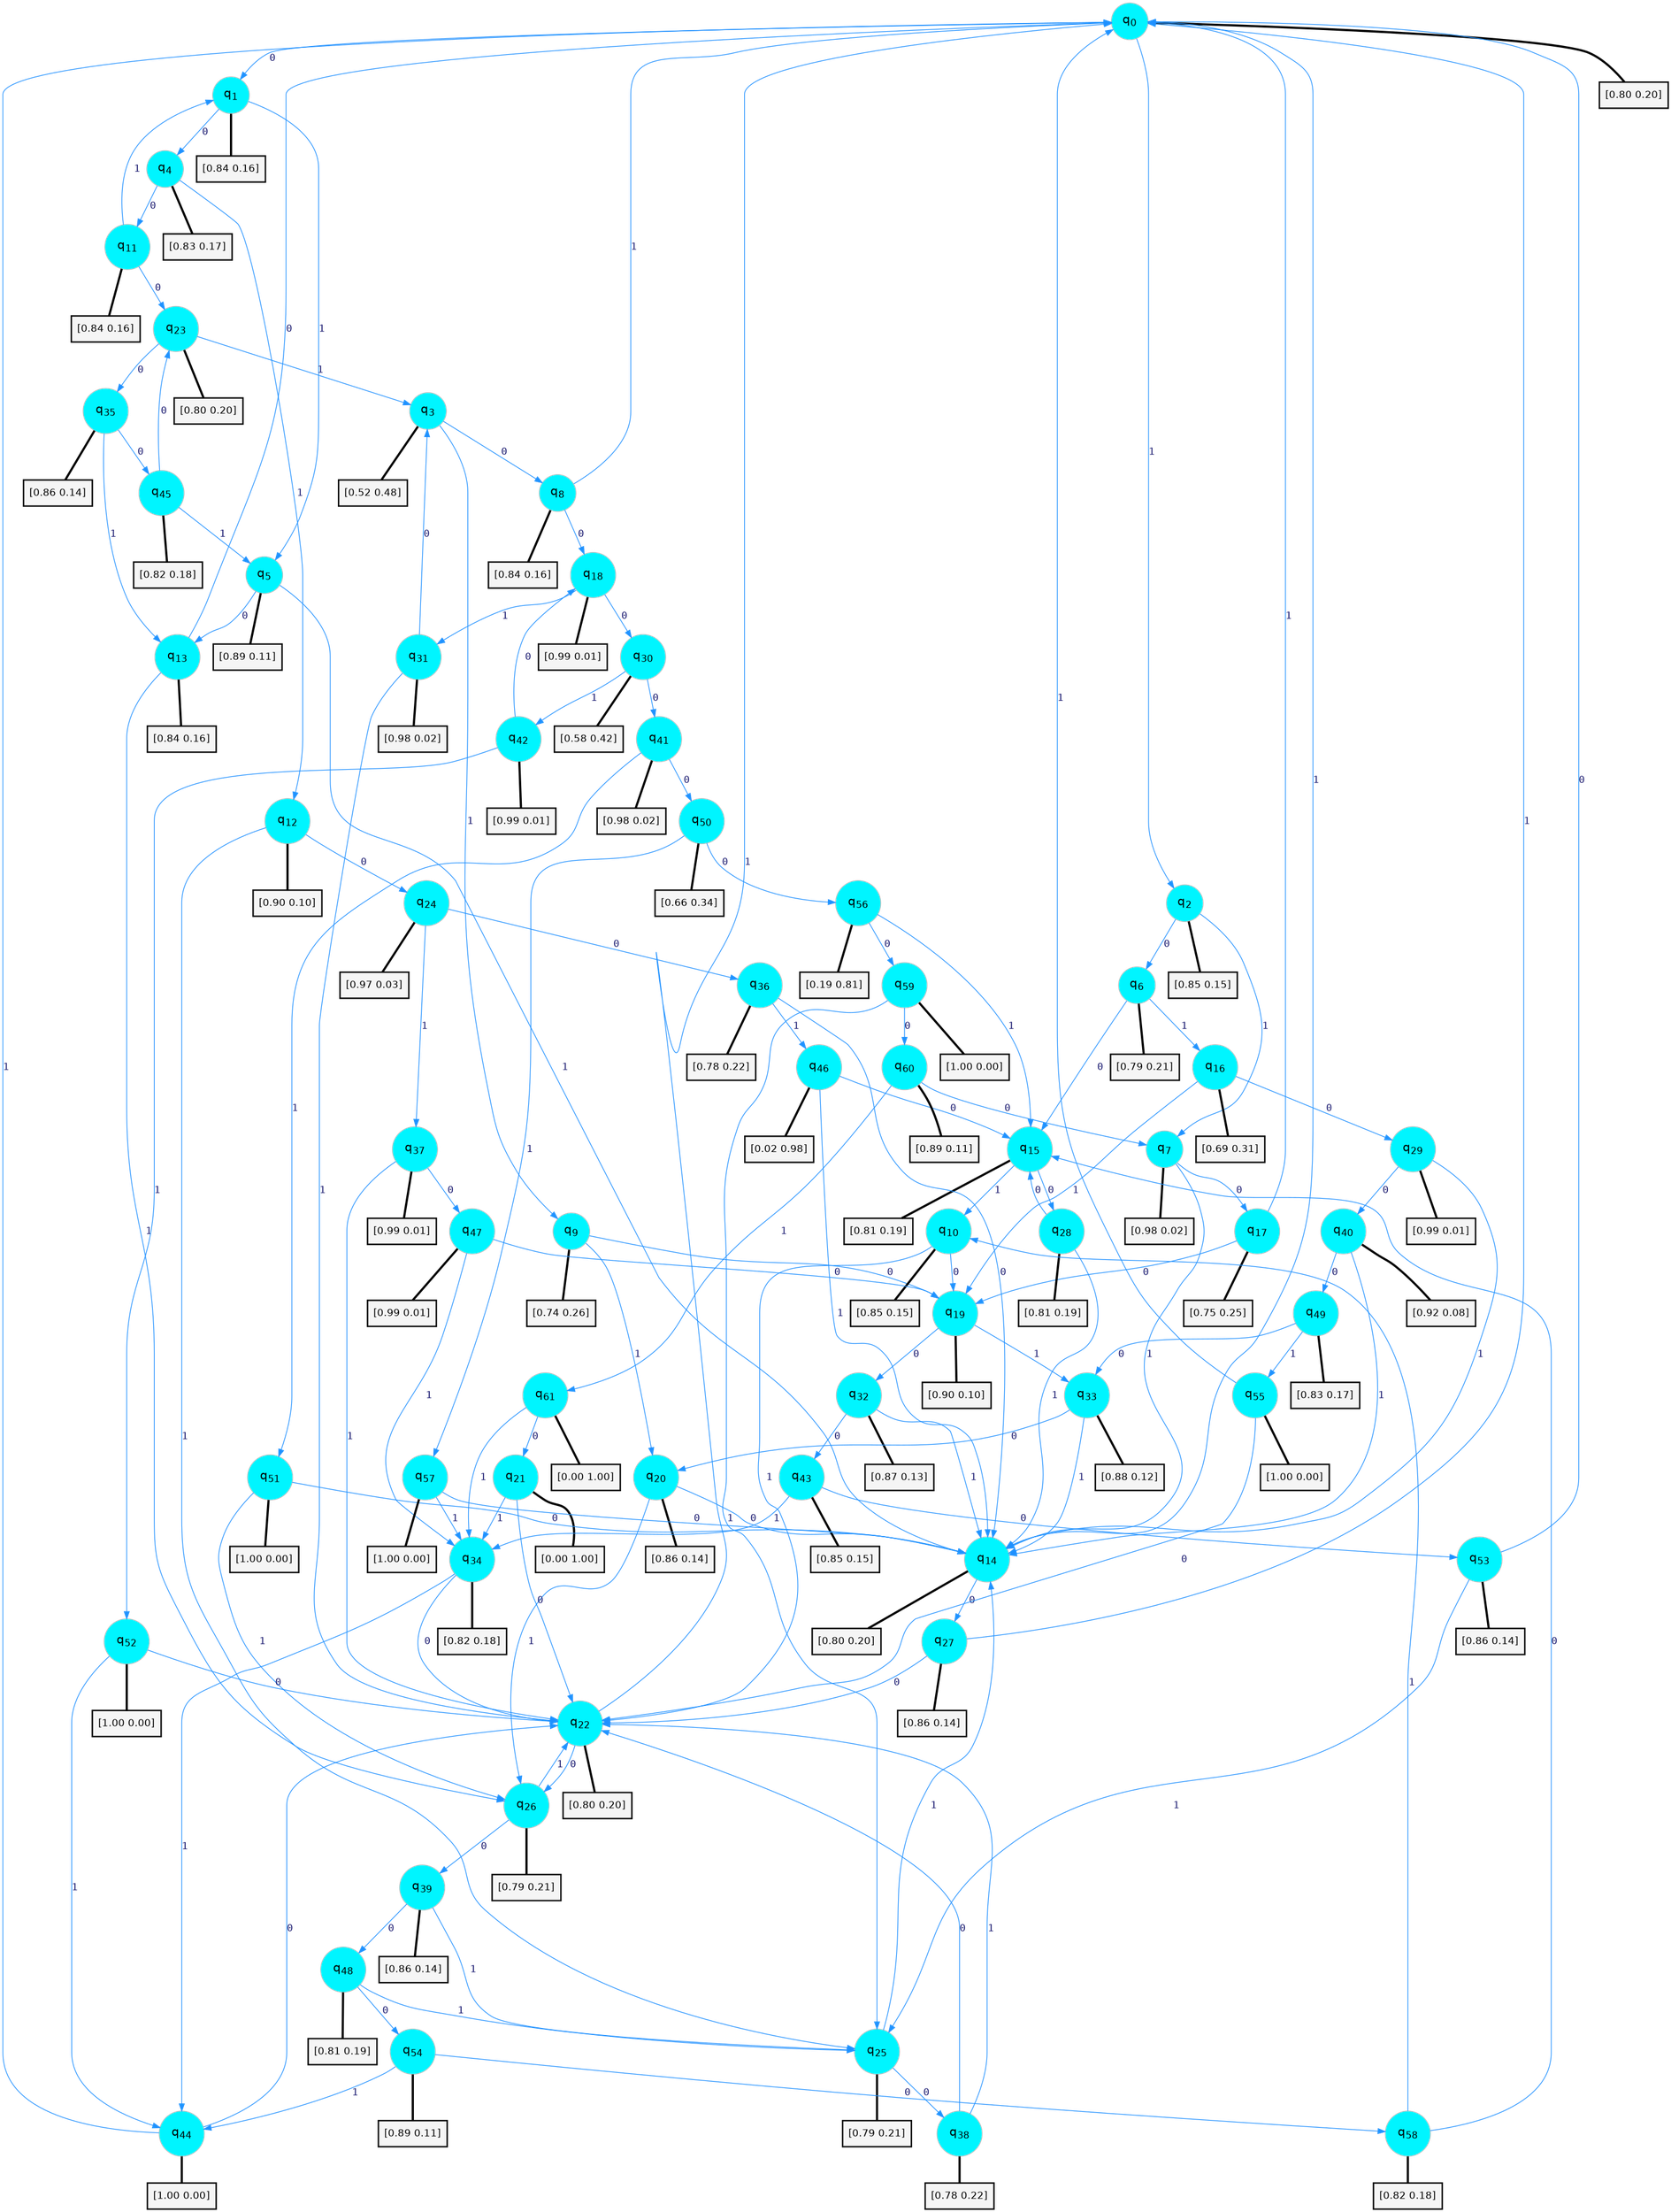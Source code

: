 digraph G {
graph [
bgcolor=transparent, dpi=300, rankdir=TD, size="40,25"];
node [
color=gray, fillcolor=turquoise1, fontcolor=black, fontname=Helvetica, fontsize=16, fontweight=bold, shape=circle, style=filled];
edge [
arrowsize=1, color=dodgerblue1, fontcolor=midnightblue, fontname=courier, fontweight=bold, penwidth=1, style=solid, weight=20];
0[label=<q<SUB>0</SUB>>];
1[label=<q<SUB>1</SUB>>];
2[label=<q<SUB>2</SUB>>];
3[label=<q<SUB>3</SUB>>];
4[label=<q<SUB>4</SUB>>];
5[label=<q<SUB>5</SUB>>];
6[label=<q<SUB>6</SUB>>];
7[label=<q<SUB>7</SUB>>];
8[label=<q<SUB>8</SUB>>];
9[label=<q<SUB>9</SUB>>];
10[label=<q<SUB>10</SUB>>];
11[label=<q<SUB>11</SUB>>];
12[label=<q<SUB>12</SUB>>];
13[label=<q<SUB>13</SUB>>];
14[label=<q<SUB>14</SUB>>];
15[label=<q<SUB>15</SUB>>];
16[label=<q<SUB>16</SUB>>];
17[label=<q<SUB>17</SUB>>];
18[label=<q<SUB>18</SUB>>];
19[label=<q<SUB>19</SUB>>];
20[label=<q<SUB>20</SUB>>];
21[label=<q<SUB>21</SUB>>];
22[label=<q<SUB>22</SUB>>];
23[label=<q<SUB>23</SUB>>];
24[label=<q<SUB>24</SUB>>];
25[label=<q<SUB>25</SUB>>];
26[label=<q<SUB>26</SUB>>];
27[label=<q<SUB>27</SUB>>];
28[label=<q<SUB>28</SUB>>];
29[label=<q<SUB>29</SUB>>];
30[label=<q<SUB>30</SUB>>];
31[label=<q<SUB>31</SUB>>];
32[label=<q<SUB>32</SUB>>];
33[label=<q<SUB>33</SUB>>];
34[label=<q<SUB>34</SUB>>];
35[label=<q<SUB>35</SUB>>];
36[label=<q<SUB>36</SUB>>];
37[label=<q<SUB>37</SUB>>];
38[label=<q<SUB>38</SUB>>];
39[label=<q<SUB>39</SUB>>];
40[label=<q<SUB>40</SUB>>];
41[label=<q<SUB>41</SUB>>];
42[label=<q<SUB>42</SUB>>];
43[label=<q<SUB>43</SUB>>];
44[label=<q<SUB>44</SUB>>];
45[label=<q<SUB>45</SUB>>];
46[label=<q<SUB>46</SUB>>];
47[label=<q<SUB>47</SUB>>];
48[label=<q<SUB>48</SUB>>];
49[label=<q<SUB>49</SUB>>];
50[label=<q<SUB>50</SUB>>];
51[label=<q<SUB>51</SUB>>];
52[label=<q<SUB>52</SUB>>];
53[label=<q<SUB>53</SUB>>];
54[label=<q<SUB>54</SUB>>];
55[label=<q<SUB>55</SUB>>];
56[label=<q<SUB>56</SUB>>];
57[label=<q<SUB>57</SUB>>];
58[label=<q<SUB>58</SUB>>];
59[label=<q<SUB>59</SUB>>];
60[label=<q<SUB>60</SUB>>];
61[label=<q<SUB>61</SUB>>];
62[label="[0.80 0.20]", shape=box,fontcolor=black, fontname=Helvetica, fontsize=14, penwidth=2, fillcolor=whitesmoke,color=black];
63[label="[0.84 0.16]", shape=box,fontcolor=black, fontname=Helvetica, fontsize=14, penwidth=2, fillcolor=whitesmoke,color=black];
64[label="[0.85 0.15]", shape=box,fontcolor=black, fontname=Helvetica, fontsize=14, penwidth=2, fillcolor=whitesmoke,color=black];
65[label="[0.52 0.48]", shape=box,fontcolor=black, fontname=Helvetica, fontsize=14, penwidth=2, fillcolor=whitesmoke,color=black];
66[label="[0.83 0.17]", shape=box,fontcolor=black, fontname=Helvetica, fontsize=14, penwidth=2, fillcolor=whitesmoke,color=black];
67[label="[0.89 0.11]", shape=box,fontcolor=black, fontname=Helvetica, fontsize=14, penwidth=2, fillcolor=whitesmoke,color=black];
68[label="[0.79 0.21]", shape=box,fontcolor=black, fontname=Helvetica, fontsize=14, penwidth=2, fillcolor=whitesmoke,color=black];
69[label="[0.98 0.02]", shape=box,fontcolor=black, fontname=Helvetica, fontsize=14, penwidth=2, fillcolor=whitesmoke,color=black];
70[label="[0.84 0.16]", shape=box,fontcolor=black, fontname=Helvetica, fontsize=14, penwidth=2, fillcolor=whitesmoke,color=black];
71[label="[0.74 0.26]", shape=box,fontcolor=black, fontname=Helvetica, fontsize=14, penwidth=2, fillcolor=whitesmoke,color=black];
72[label="[0.85 0.15]", shape=box,fontcolor=black, fontname=Helvetica, fontsize=14, penwidth=2, fillcolor=whitesmoke,color=black];
73[label="[0.84 0.16]", shape=box,fontcolor=black, fontname=Helvetica, fontsize=14, penwidth=2, fillcolor=whitesmoke,color=black];
74[label="[0.90 0.10]", shape=box,fontcolor=black, fontname=Helvetica, fontsize=14, penwidth=2, fillcolor=whitesmoke,color=black];
75[label="[0.84 0.16]", shape=box,fontcolor=black, fontname=Helvetica, fontsize=14, penwidth=2, fillcolor=whitesmoke,color=black];
76[label="[0.80 0.20]", shape=box,fontcolor=black, fontname=Helvetica, fontsize=14, penwidth=2, fillcolor=whitesmoke,color=black];
77[label="[0.81 0.19]", shape=box,fontcolor=black, fontname=Helvetica, fontsize=14, penwidth=2, fillcolor=whitesmoke,color=black];
78[label="[0.69 0.31]", shape=box,fontcolor=black, fontname=Helvetica, fontsize=14, penwidth=2, fillcolor=whitesmoke,color=black];
79[label="[0.75 0.25]", shape=box,fontcolor=black, fontname=Helvetica, fontsize=14, penwidth=2, fillcolor=whitesmoke,color=black];
80[label="[0.99 0.01]", shape=box,fontcolor=black, fontname=Helvetica, fontsize=14, penwidth=2, fillcolor=whitesmoke,color=black];
81[label="[0.90 0.10]", shape=box,fontcolor=black, fontname=Helvetica, fontsize=14, penwidth=2, fillcolor=whitesmoke,color=black];
82[label="[0.86 0.14]", shape=box,fontcolor=black, fontname=Helvetica, fontsize=14, penwidth=2, fillcolor=whitesmoke,color=black];
83[label="[0.00 1.00]", shape=box,fontcolor=black, fontname=Helvetica, fontsize=14, penwidth=2, fillcolor=whitesmoke,color=black];
84[label="[0.80 0.20]", shape=box,fontcolor=black, fontname=Helvetica, fontsize=14, penwidth=2, fillcolor=whitesmoke,color=black];
85[label="[0.80 0.20]", shape=box,fontcolor=black, fontname=Helvetica, fontsize=14, penwidth=2, fillcolor=whitesmoke,color=black];
86[label="[0.97 0.03]", shape=box,fontcolor=black, fontname=Helvetica, fontsize=14, penwidth=2, fillcolor=whitesmoke,color=black];
87[label="[0.79 0.21]", shape=box,fontcolor=black, fontname=Helvetica, fontsize=14, penwidth=2, fillcolor=whitesmoke,color=black];
88[label="[0.79 0.21]", shape=box,fontcolor=black, fontname=Helvetica, fontsize=14, penwidth=2, fillcolor=whitesmoke,color=black];
89[label="[0.86 0.14]", shape=box,fontcolor=black, fontname=Helvetica, fontsize=14, penwidth=2, fillcolor=whitesmoke,color=black];
90[label="[0.81 0.19]", shape=box,fontcolor=black, fontname=Helvetica, fontsize=14, penwidth=2, fillcolor=whitesmoke,color=black];
91[label="[0.99 0.01]", shape=box,fontcolor=black, fontname=Helvetica, fontsize=14, penwidth=2, fillcolor=whitesmoke,color=black];
92[label="[0.58 0.42]", shape=box,fontcolor=black, fontname=Helvetica, fontsize=14, penwidth=2, fillcolor=whitesmoke,color=black];
93[label="[0.98 0.02]", shape=box,fontcolor=black, fontname=Helvetica, fontsize=14, penwidth=2, fillcolor=whitesmoke,color=black];
94[label="[0.87 0.13]", shape=box,fontcolor=black, fontname=Helvetica, fontsize=14, penwidth=2, fillcolor=whitesmoke,color=black];
95[label="[0.88 0.12]", shape=box,fontcolor=black, fontname=Helvetica, fontsize=14, penwidth=2, fillcolor=whitesmoke,color=black];
96[label="[0.82 0.18]", shape=box,fontcolor=black, fontname=Helvetica, fontsize=14, penwidth=2, fillcolor=whitesmoke,color=black];
97[label="[0.86 0.14]", shape=box,fontcolor=black, fontname=Helvetica, fontsize=14, penwidth=2, fillcolor=whitesmoke,color=black];
98[label="[0.78 0.22]", shape=box,fontcolor=black, fontname=Helvetica, fontsize=14, penwidth=2, fillcolor=whitesmoke,color=black];
99[label="[0.99 0.01]", shape=box,fontcolor=black, fontname=Helvetica, fontsize=14, penwidth=2, fillcolor=whitesmoke,color=black];
100[label="[0.78 0.22]", shape=box,fontcolor=black, fontname=Helvetica, fontsize=14, penwidth=2, fillcolor=whitesmoke,color=black];
101[label="[0.86 0.14]", shape=box,fontcolor=black, fontname=Helvetica, fontsize=14, penwidth=2, fillcolor=whitesmoke,color=black];
102[label="[0.92 0.08]", shape=box,fontcolor=black, fontname=Helvetica, fontsize=14, penwidth=2, fillcolor=whitesmoke,color=black];
103[label="[0.98 0.02]", shape=box,fontcolor=black, fontname=Helvetica, fontsize=14, penwidth=2, fillcolor=whitesmoke,color=black];
104[label="[0.99 0.01]", shape=box,fontcolor=black, fontname=Helvetica, fontsize=14, penwidth=2, fillcolor=whitesmoke,color=black];
105[label="[0.85 0.15]", shape=box,fontcolor=black, fontname=Helvetica, fontsize=14, penwidth=2, fillcolor=whitesmoke,color=black];
106[label="[1.00 0.00]", shape=box,fontcolor=black, fontname=Helvetica, fontsize=14, penwidth=2, fillcolor=whitesmoke,color=black];
107[label="[0.82 0.18]", shape=box,fontcolor=black, fontname=Helvetica, fontsize=14, penwidth=2, fillcolor=whitesmoke,color=black];
108[label="[0.02 0.98]", shape=box,fontcolor=black, fontname=Helvetica, fontsize=14, penwidth=2, fillcolor=whitesmoke,color=black];
109[label="[0.99 0.01]", shape=box,fontcolor=black, fontname=Helvetica, fontsize=14, penwidth=2, fillcolor=whitesmoke,color=black];
110[label="[0.81 0.19]", shape=box,fontcolor=black, fontname=Helvetica, fontsize=14, penwidth=2, fillcolor=whitesmoke,color=black];
111[label="[0.83 0.17]", shape=box,fontcolor=black, fontname=Helvetica, fontsize=14, penwidth=2, fillcolor=whitesmoke,color=black];
112[label="[0.66 0.34]", shape=box,fontcolor=black, fontname=Helvetica, fontsize=14, penwidth=2, fillcolor=whitesmoke,color=black];
113[label="[1.00 0.00]", shape=box,fontcolor=black, fontname=Helvetica, fontsize=14, penwidth=2, fillcolor=whitesmoke,color=black];
114[label="[1.00 0.00]", shape=box,fontcolor=black, fontname=Helvetica, fontsize=14, penwidth=2, fillcolor=whitesmoke,color=black];
115[label="[0.86 0.14]", shape=box,fontcolor=black, fontname=Helvetica, fontsize=14, penwidth=2, fillcolor=whitesmoke,color=black];
116[label="[0.89 0.11]", shape=box,fontcolor=black, fontname=Helvetica, fontsize=14, penwidth=2, fillcolor=whitesmoke,color=black];
117[label="[1.00 0.00]", shape=box,fontcolor=black, fontname=Helvetica, fontsize=14, penwidth=2, fillcolor=whitesmoke,color=black];
118[label="[0.19 0.81]", shape=box,fontcolor=black, fontname=Helvetica, fontsize=14, penwidth=2, fillcolor=whitesmoke,color=black];
119[label="[1.00 0.00]", shape=box,fontcolor=black, fontname=Helvetica, fontsize=14, penwidth=2, fillcolor=whitesmoke,color=black];
120[label="[0.82 0.18]", shape=box,fontcolor=black, fontname=Helvetica, fontsize=14, penwidth=2, fillcolor=whitesmoke,color=black];
121[label="[1.00 0.00]", shape=box,fontcolor=black, fontname=Helvetica, fontsize=14, penwidth=2, fillcolor=whitesmoke,color=black];
122[label="[0.89 0.11]", shape=box,fontcolor=black, fontname=Helvetica, fontsize=14, penwidth=2, fillcolor=whitesmoke,color=black];
123[label="[0.00 1.00]", shape=box,fontcolor=black, fontname=Helvetica, fontsize=14, penwidth=2, fillcolor=whitesmoke,color=black];
0->1 [label=0];
0->2 [label=1];
0->62 [arrowhead=none, penwidth=3,color=black];
1->4 [label=0];
1->5 [label=1];
1->63 [arrowhead=none, penwidth=3,color=black];
2->6 [label=0];
2->7 [label=1];
2->64 [arrowhead=none, penwidth=3,color=black];
3->8 [label=0];
3->9 [label=1];
3->65 [arrowhead=none, penwidth=3,color=black];
4->11 [label=0];
4->12 [label=1];
4->66 [arrowhead=none, penwidth=3,color=black];
5->13 [label=0];
5->14 [label=1];
5->67 [arrowhead=none, penwidth=3,color=black];
6->15 [label=0];
6->16 [label=1];
6->68 [arrowhead=none, penwidth=3,color=black];
7->17 [label=0];
7->14 [label=1];
7->69 [arrowhead=none, penwidth=3,color=black];
8->18 [label=0];
8->0 [label=1];
8->70 [arrowhead=none, penwidth=3,color=black];
9->19 [label=0];
9->20 [label=1];
9->71 [arrowhead=none, penwidth=3,color=black];
10->19 [label=0];
10->22 [label=1];
10->72 [arrowhead=none, penwidth=3,color=black];
11->23 [label=0];
11->1 [label=1];
11->73 [arrowhead=none, penwidth=3,color=black];
12->24 [label=0];
12->25 [label=1];
12->74 [arrowhead=none, penwidth=3,color=black];
13->0 [label=0];
13->26 [label=1];
13->75 [arrowhead=none, penwidth=3,color=black];
14->27 [label=0];
14->0 [label=1];
14->76 [arrowhead=none, penwidth=3,color=black];
15->28 [label=0];
15->10 [label=1];
15->77 [arrowhead=none, penwidth=3,color=black];
16->29 [label=0];
16->19 [label=1];
16->78 [arrowhead=none, penwidth=3,color=black];
17->19 [label=0];
17->0 [label=1];
17->79 [arrowhead=none, penwidth=3,color=black];
18->30 [label=0];
18->31 [label=1];
18->80 [arrowhead=none, penwidth=3,color=black];
19->32 [label=0];
19->33 [label=1];
19->81 [arrowhead=none, penwidth=3,color=black];
20->14 [label=0];
20->26 [label=1];
20->82 [arrowhead=none, penwidth=3,color=black];
21->22 [label=0];
21->34 [label=1];
21->83 [arrowhead=none, penwidth=3,color=black];
22->26 [label=0];
22->0 [label=1];
22->84 [arrowhead=none, penwidth=3,color=black];
23->35 [label=0];
23->3 [label=1];
23->85 [arrowhead=none, penwidth=3,color=black];
24->36 [label=0];
24->37 [label=1];
24->86 [arrowhead=none, penwidth=3,color=black];
25->38 [label=0];
25->14 [label=1];
25->87 [arrowhead=none, penwidth=3,color=black];
26->39 [label=0];
26->22 [label=1];
26->88 [arrowhead=none, penwidth=3,color=black];
27->22 [label=0];
27->0 [label=1];
27->89 [arrowhead=none, penwidth=3,color=black];
28->15 [label=0];
28->14 [label=1];
28->90 [arrowhead=none, penwidth=3,color=black];
29->40 [label=0];
29->14 [label=1];
29->91 [arrowhead=none, penwidth=3,color=black];
30->41 [label=0];
30->42 [label=1];
30->92 [arrowhead=none, penwidth=3,color=black];
31->3 [label=0];
31->22 [label=1];
31->93 [arrowhead=none, penwidth=3,color=black];
32->43 [label=0];
32->14 [label=1];
32->94 [arrowhead=none, penwidth=3,color=black];
33->20 [label=0];
33->14 [label=1];
33->95 [arrowhead=none, penwidth=3,color=black];
34->22 [label=0];
34->44 [label=1];
34->96 [arrowhead=none, penwidth=3,color=black];
35->45 [label=0];
35->13 [label=1];
35->97 [arrowhead=none, penwidth=3,color=black];
36->14 [label=0];
36->46 [label=1];
36->98 [arrowhead=none, penwidth=3,color=black];
37->47 [label=0];
37->22 [label=1];
37->99 [arrowhead=none, penwidth=3,color=black];
38->22 [label=0];
38->22 [label=1];
38->100 [arrowhead=none, penwidth=3,color=black];
39->48 [label=0];
39->25 [label=1];
39->101 [arrowhead=none, penwidth=3,color=black];
40->49 [label=0];
40->14 [label=1];
40->102 [arrowhead=none, penwidth=3,color=black];
41->50 [label=0];
41->51 [label=1];
41->103 [arrowhead=none, penwidth=3,color=black];
42->18 [label=0];
42->52 [label=1];
42->104 [arrowhead=none, penwidth=3,color=black];
43->53 [label=0];
43->34 [label=1];
43->105 [arrowhead=none, penwidth=3,color=black];
44->22 [label=0];
44->0 [label=1];
44->106 [arrowhead=none, penwidth=3,color=black];
45->23 [label=0];
45->5 [label=1];
45->107 [arrowhead=none, penwidth=3,color=black];
46->15 [label=0];
46->14 [label=1];
46->108 [arrowhead=none, penwidth=3,color=black];
47->19 [label=0];
47->34 [label=1];
47->109 [arrowhead=none, penwidth=3,color=black];
48->54 [label=0];
48->25 [label=1];
48->110 [arrowhead=none, penwidth=3,color=black];
49->33 [label=0];
49->55 [label=1];
49->111 [arrowhead=none, penwidth=3,color=black];
50->56 [label=0];
50->57 [label=1];
50->112 [arrowhead=none, penwidth=3,color=black];
51->14 [label=0];
51->26 [label=1];
51->113 [arrowhead=none, penwidth=3,color=black];
52->22 [label=0];
52->44 [label=1];
52->114 [arrowhead=none, penwidth=3,color=black];
53->0 [label=0];
53->25 [label=1];
53->115 [arrowhead=none, penwidth=3,color=black];
54->58 [label=0];
54->44 [label=1];
54->116 [arrowhead=none, penwidth=3,color=black];
55->22 [label=0];
55->0 [label=1];
55->117 [arrowhead=none, penwidth=3,color=black];
56->59 [label=0];
56->15 [label=1];
56->118 [arrowhead=none, penwidth=3,color=black];
57->14 [label=0];
57->34 [label=1];
57->119 [arrowhead=none, penwidth=3,color=black];
58->15 [label=0];
58->10 [label=1];
58->120 [arrowhead=none, penwidth=3,color=black];
59->60 [label=0];
59->25 [label=1];
59->121 [arrowhead=none, penwidth=3,color=black];
60->7 [label=0];
60->61 [label=1];
60->122 [arrowhead=none, penwidth=3,color=black];
61->21 [label=0];
61->34 [label=1];
61->123 [arrowhead=none, penwidth=3,color=black];
}
